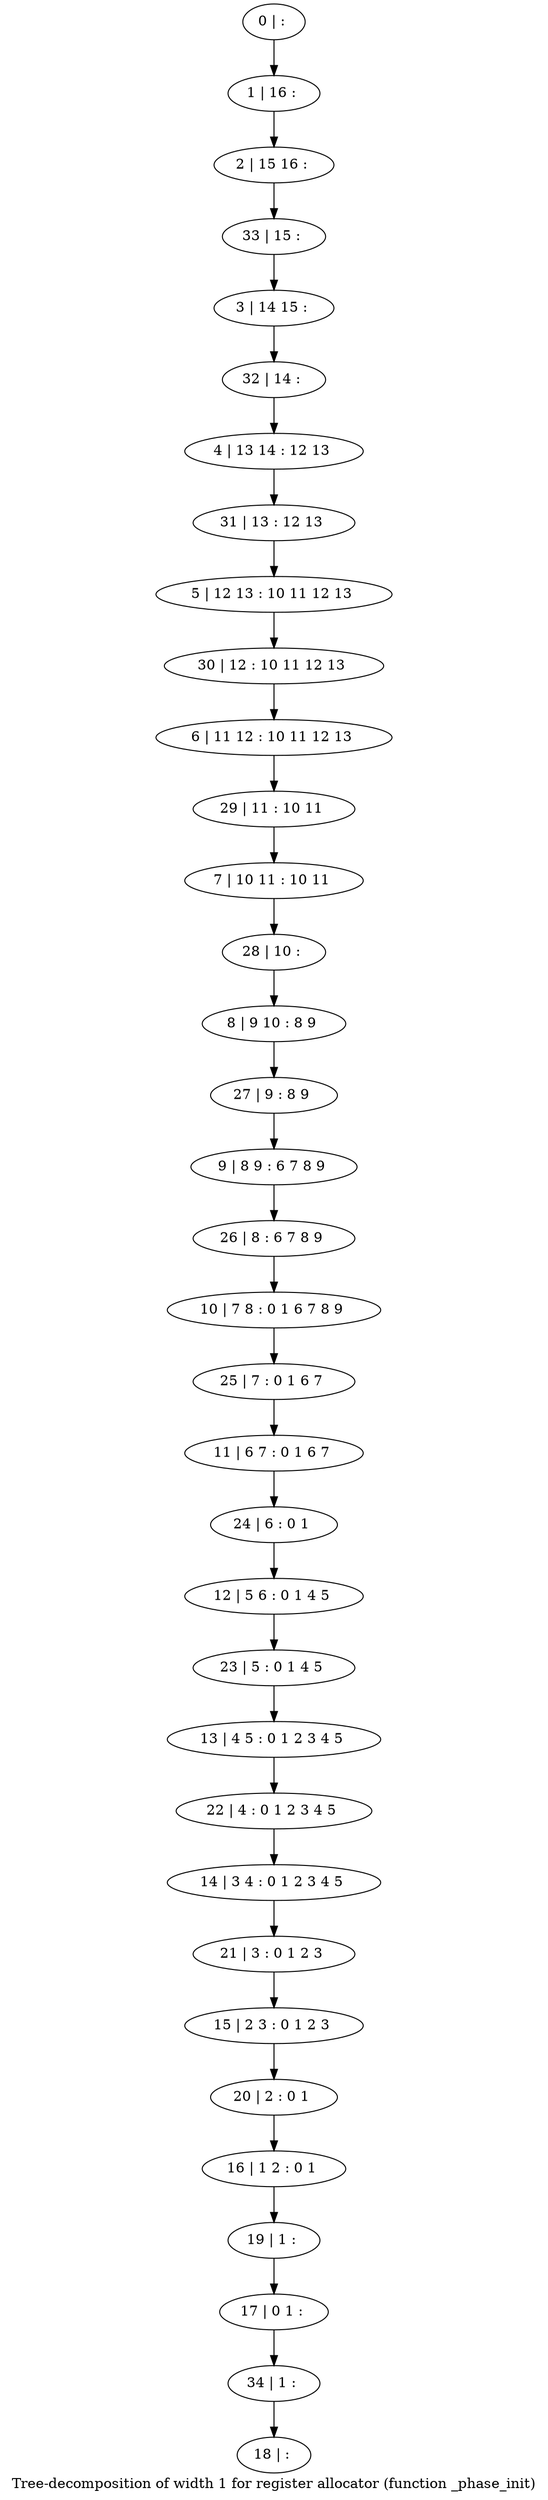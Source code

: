 digraph G {
graph [label="Tree-decomposition of width 1 for register allocator (function _phase_init)"]
0[label="0 | : "];
1[label="1 | 16 : "];
2[label="2 | 15 16 : "];
3[label="3 | 14 15 : "];
4[label="4 | 13 14 : 12 13 "];
5[label="5 | 12 13 : 10 11 12 13 "];
6[label="6 | 11 12 : 10 11 12 13 "];
7[label="7 | 10 11 : 10 11 "];
8[label="8 | 9 10 : 8 9 "];
9[label="9 | 8 9 : 6 7 8 9 "];
10[label="10 | 7 8 : 0 1 6 7 8 9 "];
11[label="11 | 6 7 : 0 1 6 7 "];
12[label="12 | 5 6 : 0 1 4 5 "];
13[label="13 | 4 5 : 0 1 2 3 4 5 "];
14[label="14 | 3 4 : 0 1 2 3 4 5 "];
15[label="15 | 2 3 : 0 1 2 3 "];
16[label="16 | 1 2 : 0 1 "];
17[label="17 | 0 1 : "];
18[label="18 | : "];
19[label="19 | 1 : "];
20[label="20 | 2 : 0 1 "];
21[label="21 | 3 : 0 1 2 3 "];
22[label="22 | 4 : 0 1 2 3 4 5 "];
23[label="23 | 5 : 0 1 4 5 "];
24[label="24 | 6 : 0 1 "];
25[label="25 | 7 : 0 1 6 7 "];
26[label="26 | 8 : 6 7 8 9 "];
27[label="27 | 9 : 8 9 "];
28[label="28 | 10 : "];
29[label="29 | 11 : 10 11 "];
30[label="30 | 12 : 10 11 12 13 "];
31[label="31 | 13 : 12 13 "];
32[label="32 | 14 : "];
33[label="33 | 15 : "];
34[label="34 | 1 : "];
0->1 ;
1->2 ;
19->17 ;
16->19 ;
20->16 ;
15->20 ;
21->15 ;
14->21 ;
22->14 ;
13->22 ;
23->13 ;
12->23 ;
24->12 ;
11->24 ;
25->11 ;
10->25 ;
26->10 ;
9->26 ;
27->9 ;
8->27 ;
28->8 ;
7->28 ;
29->7 ;
6->29 ;
30->6 ;
5->30 ;
31->5 ;
4->31 ;
32->4 ;
3->32 ;
33->3 ;
2->33 ;
34->18 ;
17->34 ;
}
